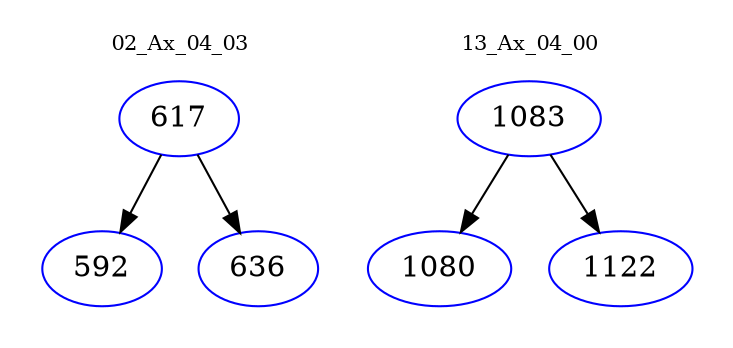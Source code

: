 digraph{
subgraph cluster_0 {
color = white
label = "02_Ax_04_03";
fontsize=10;
T0_617 [label="617", color="blue"]
T0_617 -> T0_592 [color="black"]
T0_592 [label="592", color="blue"]
T0_617 -> T0_636 [color="black"]
T0_636 [label="636", color="blue"]
}
subgraph cluster_1 {
color = white
label = "13_Ax_04_00";
fontsize=10;
T1_1083 [label="1083", color="blue"]
T1_1083 -> T1_1080 [color="black"]
T1_1080 [label="1080", color="blue"]
T1_1083 -> T1_1122 [color="black"]
T1_1122 [label="1122", color="blue"]
}
}
